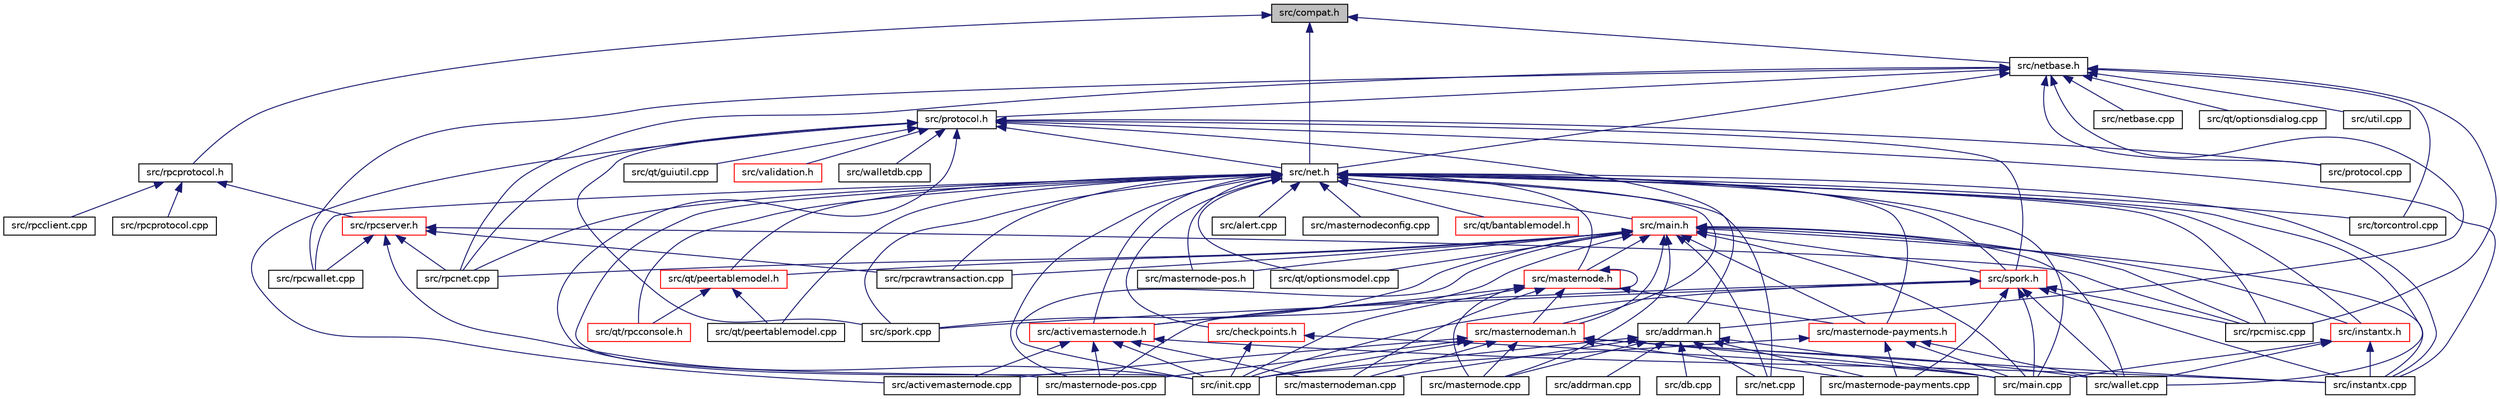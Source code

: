 digraph "src/compat.h"
{
  edge [fontname="Helvetica",fontsize="10",labelfontname="Helvetica",labelfontsize="10"];
  node [fontname="Helvetica",fontsize="10",shape=record];
  Node14 [label="src/compat.h",height=0.2,width=0.4,color="black", fillcolor="grey75", style="filled", fontcolor="black"];
  Node14 -> Node15 [dir="back",color="midnightblue",fontsize="10",style="solid",fontname="Helvetica"];
  Node15 [label="src/netbase.h",height=0.2,width=0.4,color="black", fillcolor="white", style="filled",URL="$da/df0/netbase_8h.html"];
  Node15 -> Node16 [dir="back",color="midnightblue",fontsize="10",style="solid",fontname="Helvetica"];
  Node16 [label="src/protocol.h",height=0.2,width=0.4,color="black", fillcolor="white", style="filled",URL="$d2/d5e/protocol_8h.html"];
  Node16 -> Node17 [dir="back",color="midnightblue",fontsize="10",style="solid",fontname="Helvetica"];
  Node17 [label="src/activemasternode.cpp",height=0.2,width=0.4,color="black", fillcolor="white", style="filled",URL="$d9/d1e/activemasternode_8cpp.html"];
  Node16 -> Node18 [dir="back",color="midnightblue",fontsize="10",style="solid",fontname="Helvetica"];
  Node18 [label="src/net.h",height=0.2,width=0.4,color="black", fillcolor="white", style="filled",URL="$d7/d97/net_8h.html"];
  Node18 -> Node19 [dir="back",color="midnightblue",fontsize="10",style="solid",fontname="Helvetica"];
  Node19 [label="src/activemasternode.h",height=0.2,width=0.4,color="red", fillcolor="white", style="filled",URL="$da/d9e/activemasternode_8h.html"];
  Node19 -> Node17 [dir="back",color="midnightblue",fontsize="10",style="solid",fontname="Helvetica"];
  Node19 -> Node22 [dir="back",color="midnightblue",fontsize="10",style="solid",fontname="Helvetica"];
  Node22 [label="src/init.cpp",height=0.2,width=0.4,color="black", fillcolor="white", style="filled",URL="$d0/dc9/init_8cpp.html"];
  Node19 -> Node23 [dir="back",color="midnightblue",fontsize="10",style="solid",fontname="Helvetica"];
  Node23 [label="src/instantx.cpp",height=0.2,width=0.4,color="black", fillcolor="white", style="filled",URL="$db/d72/instantx_8cpp.html"];
  Node19 -> Node26 [dir="back",color="midnightblue",fontsize="10",style="solid",fontname="Helvetica"];
  Node26 [label="src/masternode-pos.cpp",height=0.2,width=0.4,color="black", fillcolor="white", style="filled",URL="$db/ddd/masternode-pos_8cpp.html"];
  Node19 -> Node32 [dir="back",color="midnightblue",fontsize="10",style="solid",fontname="Helvetica"];
  Node32 [label="src/masternodeman.cpp",height=0.2,width=0.4,color="black", fillcolor="white", style="filled",URL="$d3/dcb/masternodeman_8cpp.html"];
  Node18 -> Node42 [dir="back",color="midnightblue",fontsize="10",style="solid",fontname="Helvetica"];
  Node42 [label="src/masternode.h",height=0.2,width=0.4,color="red", fillcolor="white", style="filled",URL="$d9/dec/masternode_8h.html"];
  Node42 -> Node19 [dir="back",color="midnightblue",fontsize="10",style="solid",fontname="Helvetica"];
  Node42 -> Node42 [dir="back",color="midnightblue",fontsize="10",style="solid",fontname="Helvetica"];
  Node42 -> Node43 [dir="back",color="midnightblue",fontsize="10",style="solid",fontname="Helvetica"];
  Node43 [label="src/masternodeman.h",height=0.2,width=0.4,color="red", fillcolor="white", style="filled",URL="$db/d32/masternodeman_8h.html"];
  Node43 -> Node17 [dir="back",color="midnightblue",fontsize="10",style="solid",fontname="Helvetica"];
  Node43 -> Node22 [dir="back",color="midnightblue",fontsize="10",style="solid",fontname="Helvetica"];
  Node43 -> Node23 [dir="back",color="midnightblue",fontsize="10",style="solid",fontname="Helvetica"];
  Node43 -> Node24 [dir="back",color="midnightblue",fontsize="10",style="solid",fontname="Helvetica"];
  Node24 [label="src/main.cpp",height=0.2,width=0.4,color="black", fillcolor="white", style="filled",URL="$df/d0a/main_8cpp.html"];
  Node43 -> Node25 [dir="back",color="midnightblue",fontsize="10",style="solid",fontname="Helvetica"];
  Node25 [label="src/masternode-payments.cpp",height=0.2,width=0.4,color="black", fillcolor="white", style="filled",URL="$d8/d43/masternode-payments_8cpp.html"];
  Node43 -> Node26 [dir="back",color="midnightblue",fontsize="10",style="solid",fontname="Helvetica"];
  Node43 -> Node31 [dir="back",color="midnightblue",fontsize="10",style="solid",fontname="Helvetica"];
  Node31 [label="src/masternode.cpp",height=0.2,width=0.4,color="black", fillcolor="white", style="filled",URL="$dc/da3/masternode_8cpp.html"];
  Node43 -> Node32 [dir="back",color="midnightblue",fontsize="10",style="solid",fontname="Helvetica"];
  Node43 -> Node30 [dir="back",color="midnightblue",fontsize="10",style="solid",fontname="Helvetica"];
  Node30 [label="src/wallet.cpp",height=0.2,width=0.4,color="black", fillcolor="white", style="filled",URL="$d7/de1/wallet_8cpp.html"];
  Node42 -> Node46 [dir="back",color="midnightblue",fontsize="10",style="solid",fontname="Helvetica"];
  Node46 [label="src/masternode-payments.h",height=0.2,width=0.4,color="red", fillcolor="white", style="filled",URL="$dc/d20/masternode-payments_8h.html"];
  Node46 -> Node22 [dir="back",color="midnightblue",fontsize="10",style="solid",fontname="Helvetica"];
  Node46 -> Node24 [dir="back",color="midnightblue",fontsize="10",style="solid",fontname="Helvetica"];
  Node46 -> Node25 [dir="back",color="midnightblue",fontsize="10",style="solid",fontname="Helvetica"];
  Node46 -> Node30 [dir="back",color="midnightblue",fontsize="10",style="solid",fontname="Helvetica"];
  Node42 -> Node22 [dir="back",color="midnightblue",fontsize="10",style="solid",fontname="Helvetica"];
  Node42 -> Node31 [dir="back",color="midnightblue",fontsize="10",style="solid",fontname="Helvetica"];
  Node42 -> Node32 [dir="back",color="midnightblue",fontsize="10",style="solid",fontname="Helvetica"];
  Node18 -> Node47 [dir="back",color="midnightblue",fontsize="10",style="solid",fontname="Helvetica"];
  Node47 [label="src/main.h",height=0.2,width=0.4,color="red", fillcolor="white", style="filled",URL="$d4/dbf/main_8h.html"];
  Node47 -> Node42 [dir="back",color="midnightblue",fontsize="10",style="solid",fontname="Helvetica"];
  Node47 -> Node19 [dir="back",color="midnightblue",fontsize="10",style="solid",fontname="Helvetica"];
  Node47 -> Node43 [dir="back",color="midnightblue",fontsize="10",style="solid",fontname="Helvetica"];
  Node47 -> Node46 [dir="back",color="midnightblue",fontsize="10",style="solid",fontname="Helvetica"];
  Node47 -> Node22 [dir="back",color="midnightblue",fontsize="10",style="solid",fontname="Helvetica"];
  Node47 -> Node21 [dir="back",color="midnightblue",fontsize="10",style="solid",fontname="Helvetica"];
  Node21 [label="src/spork.h",height=0.2,width=0.4,color="red", fillcolor="white", style="filled",URL="$d0/d24/spork_8h.html"];
  Node21 -> Node22 [dir="back",color="midnightblue",fontsize="10",style="solid",fontname="Helvetica"];
  Node21 -> Node23 [dir="back",color="midnightblue",fontsize="10",style="solid",fontname="Helvetica"];
  Node21 -> Node24 [dir="back",color="midnightblue",fontsize="10",style="solid",fontname="Helvetica"];
  Node21 -> Node25 [dir="back",color="midnightblue",fontsize="10",style="solid",fontname="Helvetica"];
  Node21 -> Node26 [dir="back",color="midnightblue",fontsize="10",style="solid",fontname="Helvetica"];
  Node21 -> Node28 [dir="back",color="midnightblue",fontsize="10",style="solid",fontname="Helvetica"];
  Node28 [label="src/rpcmisc.cpp",height=0.2,width=0.4,color="black", fillcolor="white", style="filled",URL="$db/d48/rpcmisc_8cpp.html"];
  Node21 -> Node29 [dir="back",color="midnightblue",fontsize="10",style="solid",fontname="Helvetica"];
  Node29 [label="src/spork.cpp",height=0.2,width=0.4,color="black", fillcolor="white", style="filled",URL="$df/d0d/spork_8cpp.html"];
  Node21 -> Node30 [dir="back",color="midnightblue",fontsize="10",style="solid",fontname="Helvetica"];
  Node47 -> Node23 [dir="back",color="midnightblue",fontsize="10",style="solid",fontname="Helvetica"];
  Node47 -> Node88 [dir="back",color="midnightblue",fontsize="10",style="solid",fontname="Helvetica"];
  Node88 [label="src/instantx.h",height=0.2,width=0.4,color="red", fillcolor="white", style="filled",URL="$d6/d5f/instantx_8h.html"];
  Node88 -> Node23 [dir="back",color="midnightblue",fontsize="10",style="solid",fontname="Helvetica"];
  Node88 -> Node24 [dir="back",color="midnightblue",fontsize="10",style="solid",fontname="Helvetica"];
  Node88 -> Node30 [dir="back",color="midnightblue",fontsize="10",style="solid",fontname="Helvetica"];
  Node47 -> Node24 [dir="back",color="midnightblue",fontsize="10",style="solid",fontname="Helvetica"];
  Node47 -> Node91 [dir="back",color="midnightblue",fontsize="10",style="solid",fontname="Helvetica"];
  Node91 [label="src/masternode-pos.h",height=0.2,width=0.4,color="black", fillcolor="white", style="filled",URL="$dc/d51/masternode-pos_8h.html"];
  Node47 -> Node31 [dir="back",color="midnightblue",fontsize="10",style="solid",fontname="Helvetica"];
  Node47 -> Node33 [dir="back",color="midnightblue",fontsize="10",style="solid",fontname="Helvetica"];
  Node33 [label="src/net.cpp",height=0.2,width=0.4,color="black", fillcolor="white", style="filled",URL="$dd/d84/net_8cpp.html"];
  Node47 -> Node93 [dir="back",color="midnightblue",fontsize="10",style="solid",fontname="Helvetica"];
  Node93 [label="src/qt/peertablemodel.h",height=0.2,width=0.4,color="red", fillcolor="white", style="filled",URL="$d2/d78/peertablemodel_8h.html"];
  Node93 -> Node94 [dir="back",color="midnightblue",fontsize="10",style="solid",fontname="Helvetica"];
  Node94 [label="src/qt/rpcconsole.h",height=0.2,width=0.4,color="red", fillcolor="white", style="filled",URL="$d4/d78/rpcconsole_8h.html"];
  Node93 -> Node96 [dir="back",color="midnightblue",fontsize="10",style="solid",fontname="Helvetica"];
  Node96 [label="src/qt/peertablemodel.cpp",height=0.2,width=0.4,color="black", fillcolor="white", style="filled",URL="$dc/d03/peertablemodel_8cpp.html"];
  Node47 -> Node56 [dir="back",color="midnightblue",fontsize="10",style="solid",fontname="Helvetica"];
  Node56 [label="src/qt/optionsmodel.cpp",height=0.2,width=0.4,color="black", fillcolor="white", style="filled",URL="$d5/df8/optionsmodel_8cpp.html"];
  Node47 -> Node28 [dir="back",color="midnightblue",fontsize="10",style="solid",fontname="Helvetica"];
  Node47 -> Node98 [dir="back",color="midnightblue",fontsize="10",style="solid",fontname="Helvetica"];
  Node98 [label="src/rpcnet.cpp",height=0.2,width=0.4,color="black", fillcolor="white", style="filled",URL="$df/dab/rpcnet_8cpp.html"];
  Node47 -> Node62 [dir="back",color="midnightblue",fontsize="10",style="solid",fontname="Helvetica"];
  Node62 [label="src/rpcrawtransaction.cpp",height=0.2,width=0.4,color="black", fillcolor="white", style="filled",URL="$dc/da8/rpcrawtransaction_8cpp.html"];
  Node47 -> Node29 [dir="back",color="midnightblue",fontsize="10",style="solid",fontname="Helvetica"];
  Node47 -> Node30 [dir="back",color="midnightblue",fontsize="10",style="solid",fontname="Helvetica"];
  Node18 -> Node43 [dir="back",color="midnightblue",fontsize="10",style="solid",fontname="Helvetica"];
  Node18 -> Node46 [dir="back",color="midnightblue",fontsize="10",style="solid",fontname="Helvetica"];
  Node18 -> Node101 [dir="back",color="midnightblue",fontsize="10",style="solid",fontname="Helvetica"];
  Node101 [label="src/alert.cpp",height=0.2,width=0.4,color="black", fillcolor="white", style="filled",URL="$d4/da0/alert_8cpp.html"];
  Node18 -> Node102 [dir="back",color="midnightblue",fontsize="10",style="solid",fontname="Helvetica"];
  Node102 [label="src/checkpoints.h",height=0.2,width=0.4,color="red", fillcolor="white", style="filled",URL="$d8/dd7/checkpoints_8h.html"];
  Node102 -> Node22 [dir="back",color="midnightblue",fontsize="10",style="solid",fontname="Helvetica"];
  Node102 -> Node24 [dir="back",color="midnightblue",fontsize="10",style="solid",fontname="Helvetica"];
  Node18 -> Node22 [dir="back",color="midnightblue",fontsize="10",style="solid",fontname="Helvetica"];
  Node18 -> Node21 [dir="back",color="midnightblue",fontsize="10",style="solid",fontname="Helvetica"];
  Node18 -> Node23 [dir="back",color="midnightblue",fontsize="10",style="solid",fontname="Helvetica"];
  Node18 -> Node88 [dir="back",color="midnightblue",fontsize="10",style="solid",fontname="Helvetica"];
  Node18 -> Node24 [dir="back",color="midnightblue",fontsize="10",style="solid",fontname="Helvetica"];
  Node18 -> Node26 [dir="back",color="midnightblue",fontsize="10",style="solid",fontname="Helvetica"];
  Node18 -> Node91 [dir="back",color="midnightblue",fontsize="10",style="solid",fontname="Helvetica"];
  Node18 -> Node103 [dir="back",color="midnightblue",fontsize="10",style="solid",fontname="Helvetica"];
  Node103 [label="src/masternodeconfig.cpp",height=0.2,width=0.4,color="black", fillcolor="white", style="filled",URL="$d6/dc4/masternodeconfig_8cpp.html"];
  Node18 -> Node33 [dir="back",color="midnightblue",fontsize="10",style="solid",fontname="Helvetica"];
  Node18 -> Node104 [dir="back",color="midnightblue",fontsize="10",style="solid",fontname="Helvetica"];
  Node104 [label="src/qt/bantablemodel.h",height=0.2,width=0.4,color="red", fillcolor="white", style="filled",URL="$d6/d77/bantablemodel_8h.html"];
  Node18 -> Node93 [dir="back",color="midnightblue",fontsize="10",style="solid",fontname="Helvetica"];
  Node18 -> Node94 [dir="back",color="midnightblue",fontsize="10",style="solid",fontname="Helvetica"];
  Node18 -> Node56 [dir="back",color="midnightblue",fontsize="10",style="solid",fontname="Helvetica"];
  Node18 -> Node96 [dir="back",color="midnightblue",fontsize="10",style="solid",fontname="Helvetica"];
  Node18 -> Node28 [dir="back",color="midnightblue",fontsize="10",style="solid",fontname="Helvetica"];
  Node18 -> Node98 [dir="back",color="midnightblue",fontsize="10",style="solid",fontname="Helvetica"];
  Node18 -> Node62 [dir="back",color="midnightblue",fontsize="10",style="solid",fontname="Helvetica"];
  Node18 -> Node64 [dir="back",color="midnightblue",fontsize="10",style="solid",fontname="Helvetica"];
  Node64 [label="src/rpcwallet.cpp",height=0.2,width=0.4,color="black", fillcolor="white", style="filled",URL="$df/d1d/rpcwallet_8cpp.html"];
  Node18 -> Node29 [dir="back",color="midnightblue",fontsize="10",style="solid",fontname="Helvetica"];
  Node18 -> Node106 [dir="back",color="midnightblue",fontsize="10",style="solid",fontname="Helvetica"];
  Node106 [label="src/torcontrol.cpp",height=0.2,width=0.4,color="black", fillcolor="white", style="filled",URL="$dc/da2/torcontrol_8cpp.html"];
  Node18 -> Node30 [dir="back",color="midnightblue",fontsize="10",style="solid",fontname="Helvetica"];
  Node16 -> Node107 [dir="back",color="midnightblue",fontsize="10",style="solid",fontname="Helvetica"];
  Node107 [label="src/addrman.h",height=0.2,width=0.4,color="black", fillcolor="white", style="filled",URL="$da/dd5/addrman_8h.html"];
  Node107 -> Node108 [dir="back",color="midnightblue",fontsize="10",style="solid",fontname="Helvetica"];
  Node108 [label="src/addrman.cpp",height=0.2,width=0.4,color="black", fillcolor="white", style="filled",URL="$d4/dd7/addrman_8cpp.html"];
  Node107 -> Node109 [dir="back",color="midnightblue",fontsize="10",style="solid",fontname="Helvetica"];
  Node109 [label="src/db.cpp",height=0.2,width=0.4,color="black", fillcolor="white", style="filled",URL="$df/d4e/db_8cpp.html"];
  Node107 -> Node22 [dir="back",color="midnightblue",fontsize="10",style="solid",fontname="Helvetica"];
  Node107 -> Node24 [dir="back",color="midnightblue",fontsize="10",style="solid",fontname="Helvetica"];
  Node107 -> Node25 [dir="back",color="midnightblue",fontsize="10",style="solid",fontname="Helvetica"];
  Node107 -> Node31 [dir="back",color="midnightblue",fontsize="10",style="solid",fontname="Helvetica"];
  Node107 -> Node32 [dir="back",color="midnightblue",fontsize="10",style="solid",fontname="Helvetica"];
  Node107 -> Node33 [dir="back",color="midnightblue",fontsize="10",style="solid",fontname="Helvetica"];
  Node16 -> Node21 [dir="back",color="midnightblue",fontsize="10",style="solid",fontname="Helvetica"];
  Node16 -> Node23 [dir="back",color="midnightblue",fontsize="10",style="solid",fontname="Helvetica"];
  Node16 -> Node26 [dir="back",color="midnightblue",fontsize="10",style="solid",fontname="Helvetica"];
  Node16 -> Node110 [dir="back",color="midnightblue",fontsize="10",style="solid",fontname="Helvetica"];
  Node110 [label="src/protocol.cpp",height=0.2,width=0.4,color="black", fillcolor="white", style="filled",URL="$d4/d25/protocol_8cpp.html"];
  Node16 -> Node53 [dir="back",color="midnightblue",fontsize="10",style="solid",fontname="Helvetica"];
  Node53 [label="src/qt/guiutil.cpp",height=0.2,width=0.4,color="black", fillcolor="white", style="filled",URL="$db/d35/guiutil_8cpp.html"];
  Node16 -> Node111 [dir="back",color="midnightblue",fontsize="10",style="solid",fontname="Helvetica"];
  Node111 [label="src/validation.h",height=0.2,width=0.4,color="red", fillcolor="white", style="filled",URL="$db/d38/validation_8h.html"];
  Node16 -> Node98 [dir="back",color="midnightblue",fontsize="10",style="solid",fontname="Helvetica"];
  Node16 -> Node29 [dir="back",color="midnightblue",fontsize="10",style="solid",fontname="Helvetica"];
  Node16 -> Node81 [dir="back",color="midnightblue",fontsize="10",style="solid",fontname="Helvetica"];
  Node81 [label="src/walletdb.cpp",height=0.2,width=0.4,color="black", fillcolor="white", style="filled",URL="$dc/d75/walletdb_8cpp.html"];
  Node15 -> Node18 [dir="back",color="midnightblue",fontsize="10",style="solid",fontname="Helvetica"];
  Node15 -> Node107 [dir="back",color="midnightblue",fontsize="10",style="solid",fontname="Helvetica"];
  Node15 -> Node113 [dir="back",color="midnightblue",fontsize="10",style="solid",fontname="Helvetica"];
  Node113 [label="src/netbase.cpp",height=0.2,width=0.4,color="black", fillcolor="white", style="filled",URL="$d0/d0e/netbase_8cpp.html"];
  Node15 -> Node110 [dir="back",color="midnightblue",fontsize="10",style="solid",fontname="Helvetica"];
  Node15 -> Node114 [dir="back",color="midnightblue",fontsize="10",style="solid",fontname="Helvetica"];
  Node114 [label="src/qt/optionsdialog.cpp",height=0.2,width=0.4,color="black", fillcolor="white", style="filled",URL="$d7/d16/optionsdialog_8cpp.html"];
  Node15 -> Node28 [dir="back",color="midnightblue",fontsize="10",style="solid",fontname="Helvetica"];
  Node15 -> Node98 [dir="back",color="midnightblue",fontsize="10",style="solid",fontname="Helvetica"];
  Node15 -> Node64 [dir="back",color="midnightblue",fontsize="10",style="solid",fontname="Helvetica"];
  Node15 -> Node106 [dir="back",color="midnightblue",fontsize="10",style="solid",fontname="Helvetica"];
  Node15 -> Node115 [dir="back",color="midnightblue",fontsize="10",style="solid",fontname="Helvetica"];
  Node115 [label="src/util.cpp",height=0.2,width=0.4,color="black", fillcolor="white", style="filled",URL="$df/d2d/util_8cpp.html"];
  Node14 -> Node18 [dir="back",color="midnightblue",fontsize="10",style="solid",fontname="Helvetica"];
  Node14 -> Node116 [dir="back",color="midnightblue",fontsize="10",style="solid",fontname="Helvetica"];
  Node116 [label="src/rpcprotocol.h",height=0.2,width=0.4,color="black", fillcolor="white", style="filled",URL="$d8/dc5/rpcprotocol_8h.html"];
  Node116 -> Node117 [dir="back",color="midnightblue",fontsize="10",style="solid",fontname="Helvetica"];
  Node117 [label="src/rpcserver.h",height=0.2,width=0.4,color="red", fillcolor="white", style="filled",URL="$d3/da2/rpcserver_8h.html"];
  Node117 -> Node22 [dir="back",color="midnightblue",fontsize="10",style="solid",fontname="Helvetica"];
  Node117 -> Node28 [dir="back",color="midnightblue",fontsize="10",style="solid",fontname="Helvetica"];
  Node117 -> Node98 [dir="back",color="midnightblue",fontsize="10",style="solid",fontname="Helvetica"];
  Node117 -> Node62 [dir="back",color="midnightblue",fontsize="10",style="solid",fontname="Helvetica"];
  Node117 -> Node64 [dir="back",color="midnightblue",fontsize="10",style="solid",fontname="Helvetica"];
  Node116 -> Node118 [dir="back",color="midnightblue",fontsize="10",style="solid",fontname="Helvetica"];
  Node118 [label="src/rpcclient.cpp",height=0.2,width=0.4,color="black", fillcolor="white", style="filled",URL="$dd/d9e/rpcclient_8cpp.html"];
  Node116 -> Node119 [dir="back",color="midnightblue",fontsize="10",style="solid",fontname="Helvetica"];
  Node119 [label="src/rpcprotocol.cpp",height=0.2,width=0.4,color="black", fillcolor="white", style="filled",URL="$d2/d30/rpcprotocol_8cpp.html"];
}
